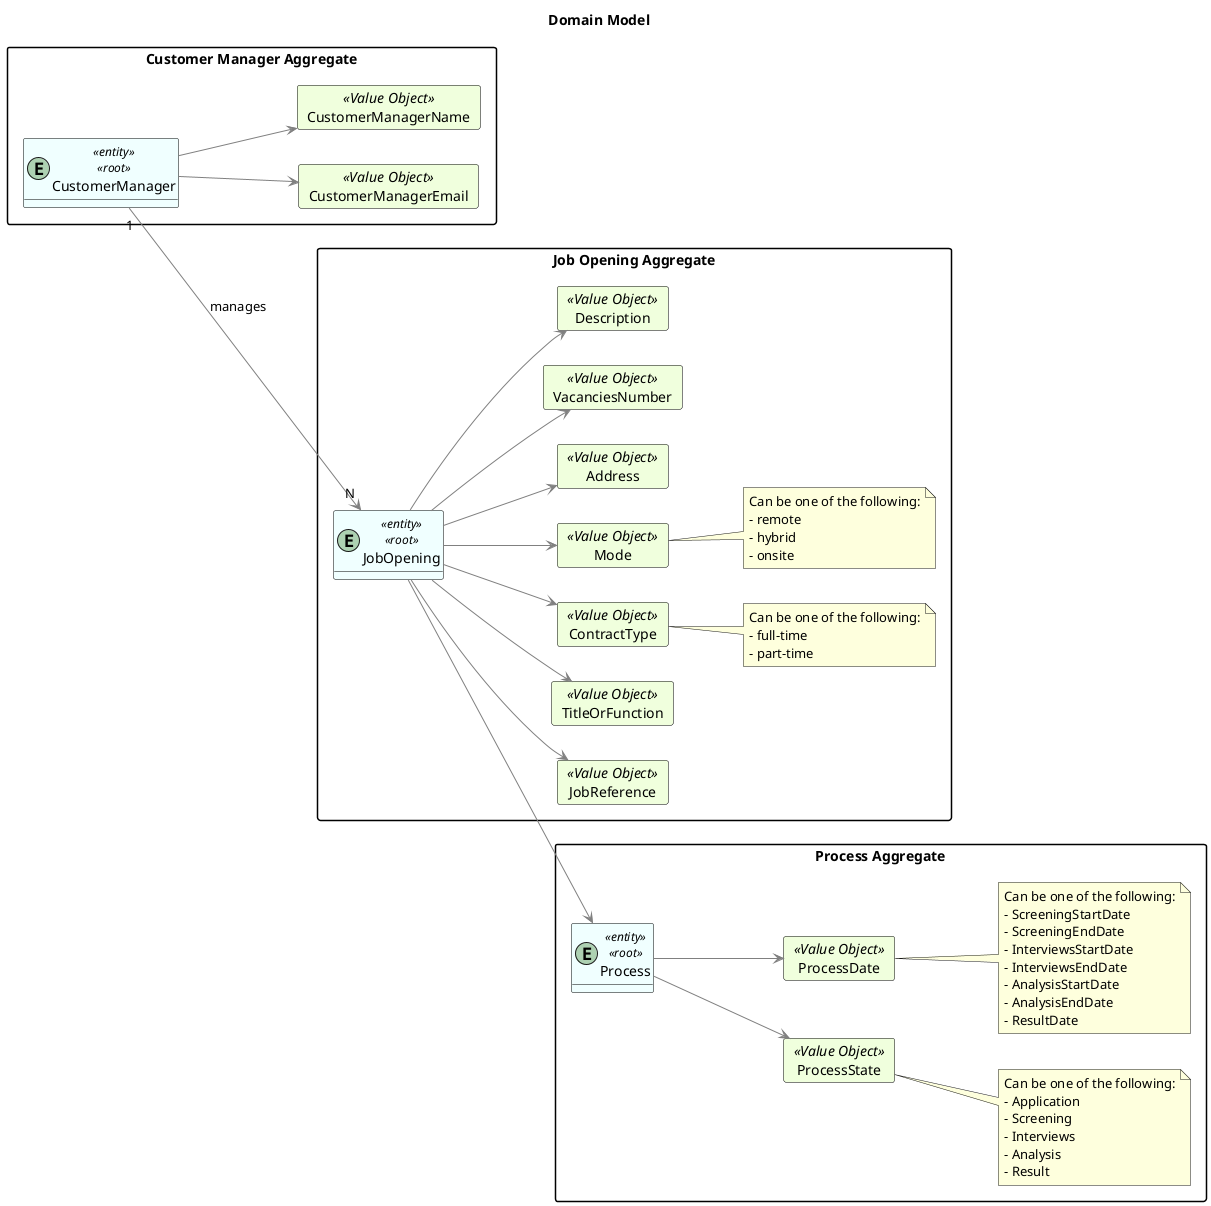 @startuml
hide methods
left to right direction
'skinparam linetype ortho

Title "Domain Model"

skinparam class {
    LifeLineBorderColor DarkBlue
    LifeLineBackgroundColor APPLICATION
    BackgroundColor #F0FFFF
    ArrowColor grey
    BorderColor black
}

skinparam packageStyle rectangle

skinparam card {
    LifeLineBorderColor Green
    LifeLineBackgroundColor APPLICATION
    BackgroundColor #F0FFDD
    ArrowColor DarkGrey
    BorderColor Black
}

package "Job Opening Aggregate"{
entity JobOpening <<entity>><<root>>

    card JobReference <<Value Object>> {
    }
    card TitleOrFunction <<Value Object>> {
    }
    card ContractType <<Value Object>> {
    }
    card Mode <<Value Object>> {
    }
    card Address <<Value Object>> {
    }
    card VacanciesNumber <<Value Object>> {
    }
    card Description <<Value Object>> {
    }

    JobOpening --> JobReference
    JobOpening --> TitleOrFunction
    JobOpening --> ContractType
    JobOpening --> Mode
    JobOpening --> Address
    JobOpening --> VacanciesNumber
    JobOpening --> Description

    note right of ContractType
        Can be one of the following:
        - full-time
        - part-time
    end note

    note right of Mode
         Can be one of the following:
         - remote
         - hybrid
         - onsite
    end note

}

package "Process Aggregate"{
entity Process <<entity>><<root>>

    card ProcessState <<Value Object>> {
    }
    card ProcessDate <<Value Object>> {
    }

    Process --> ProcessState
    Process --> ProcessDate

    note right of ProcessDate
        Can be one of the following:
        - ScreeningStartDate
        - ScreeningEndDate
        - InterviewsStartDate
        - InterviewsEndDate
        - AnalysisStartDate
        - AnalysisEndDate
        - ResultDate
    end note

    note right of ProcessState
        Can be one of the following:
        - Application
        - Screening
        - Interviews
        - Analysis
        - Result
    end note
}


package "Customer Manager Aggregate"{
entity CustomerManager <<entity>><<root>>

    card CustomerManagerEmail <<Value Object>> {
    }
    card CustomerManagerName <<Value Object>> {
    }

    CustomerManager --> CustomerManagerEmail
    CustomerManager --> CustomerManagerName
}

    JobOpening  --> Process
    CustomerManager "1" --> "N" JobOpening : manages

@enduml